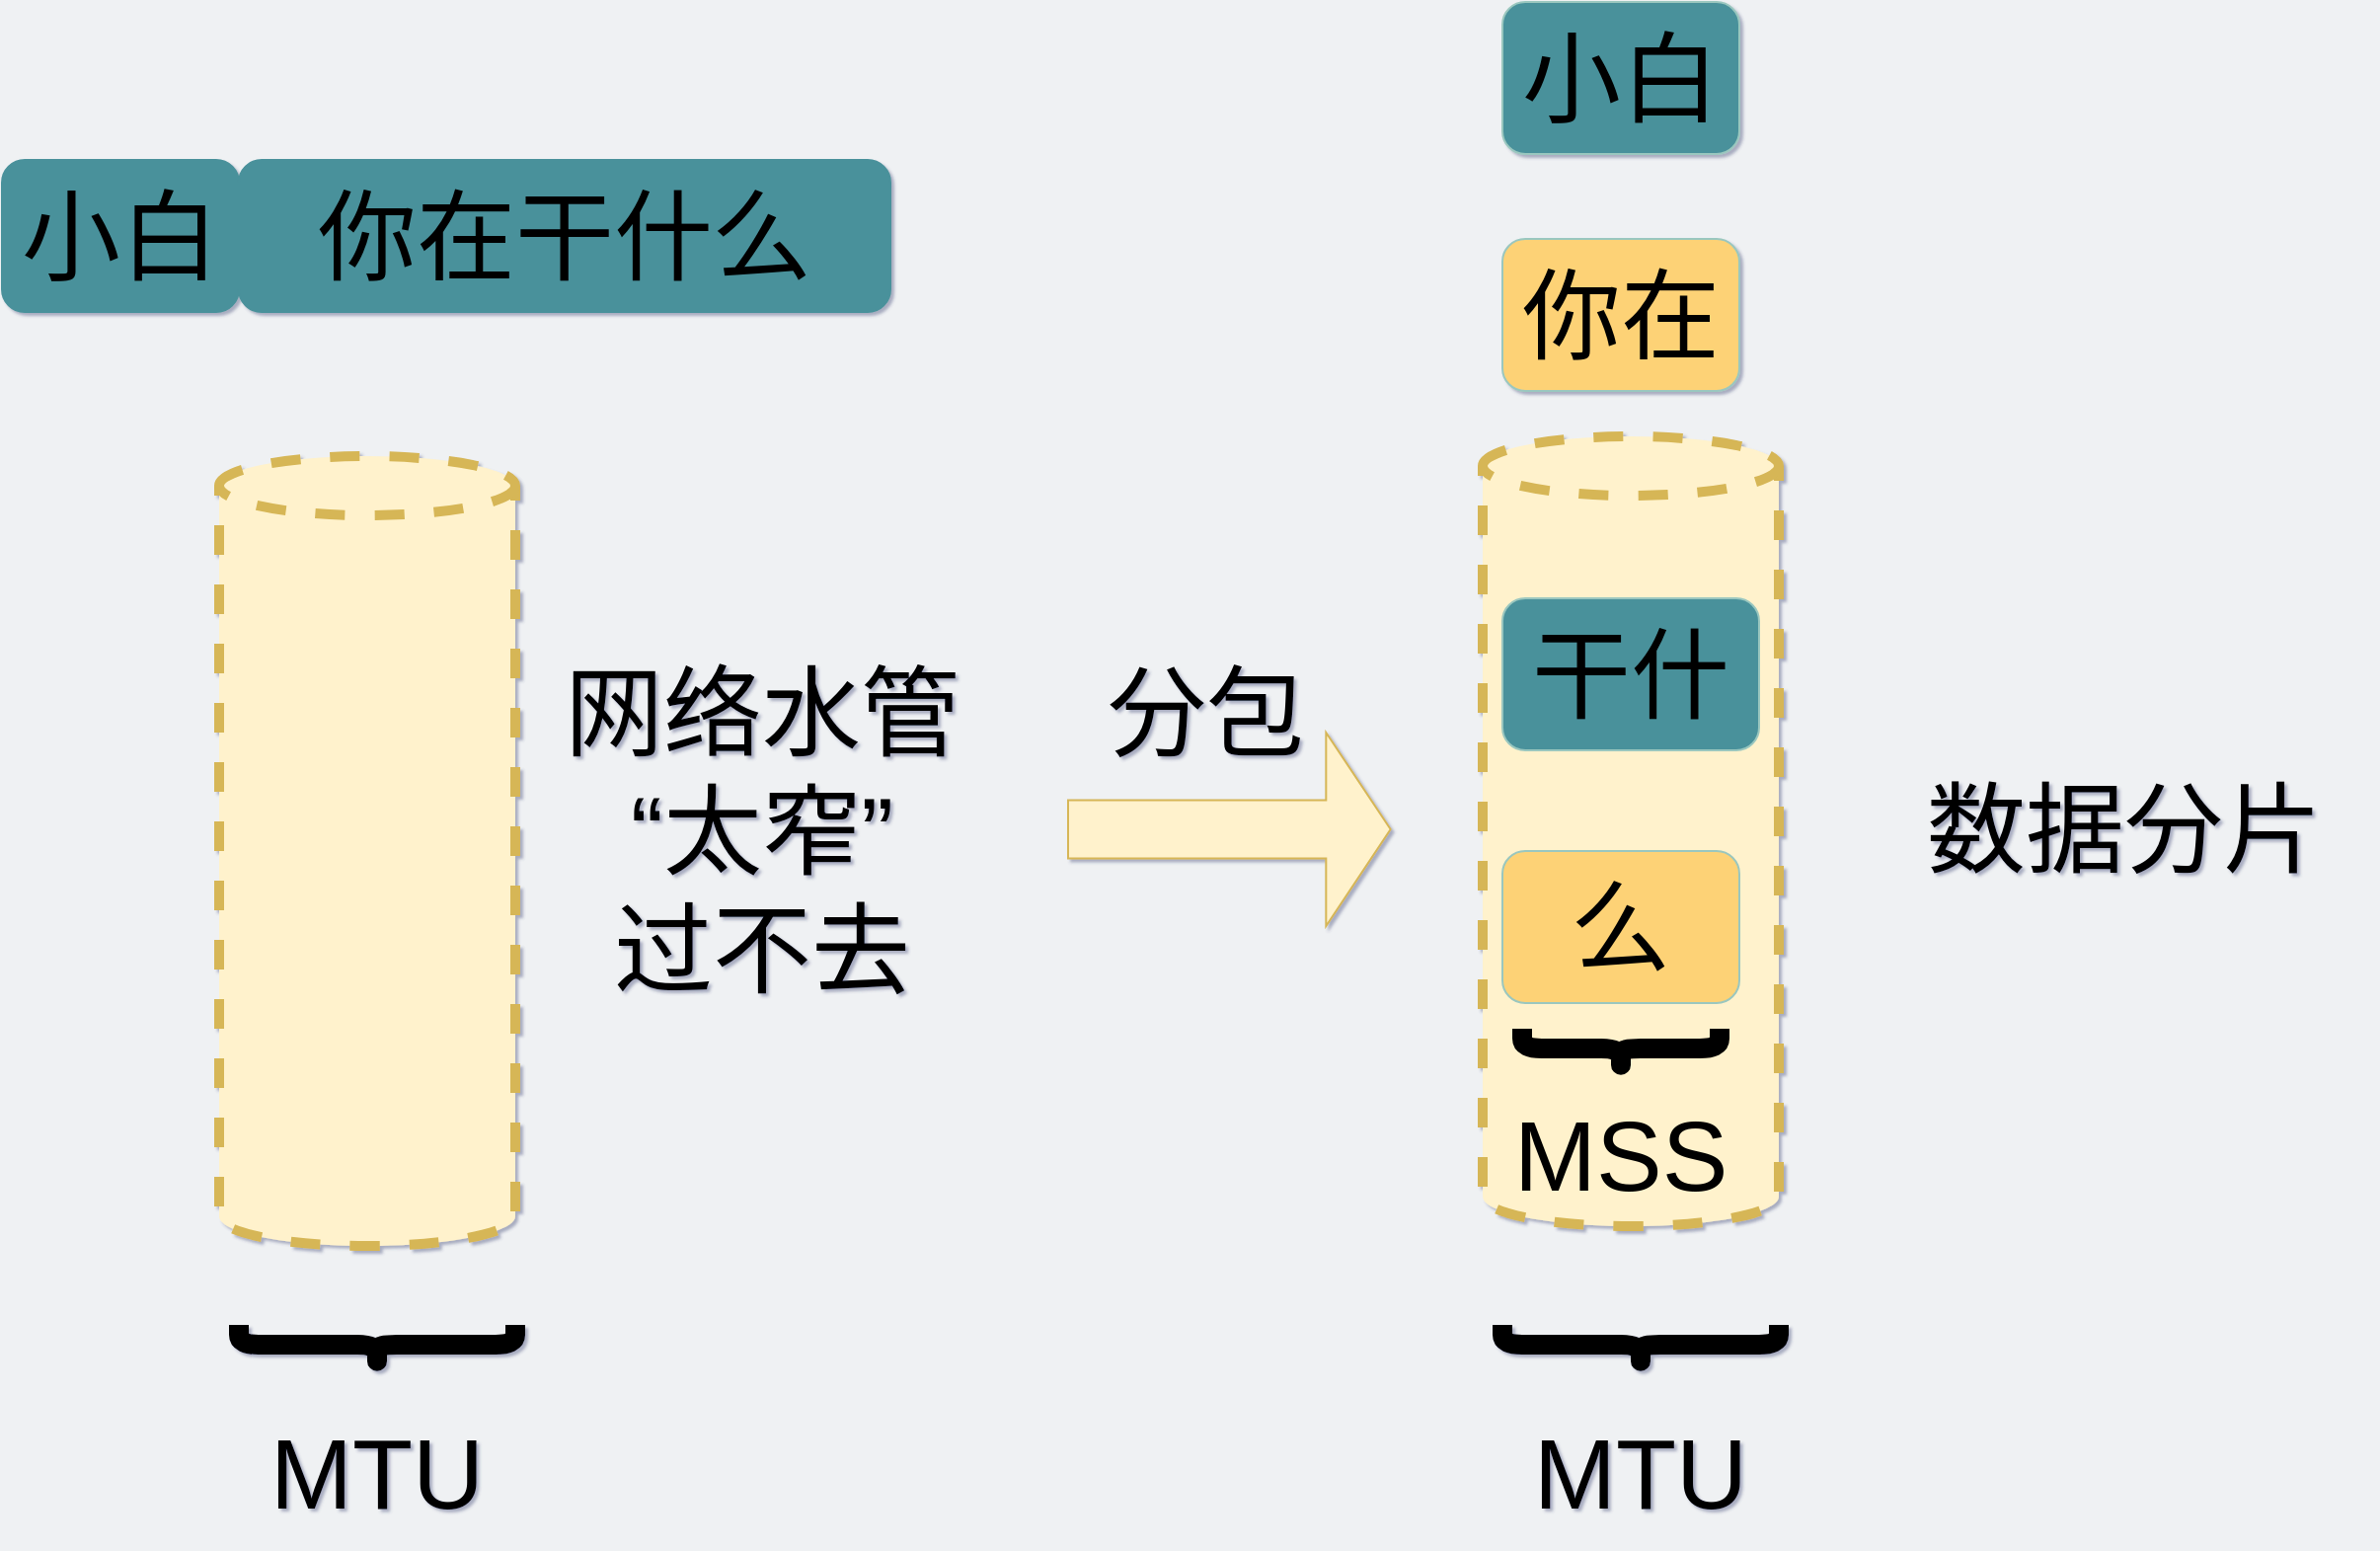 <mxfile version="14.6.6" type="github">
  <diagram id="3228e29e-7158-1315-38df-8450db1d8a1d" name="Page-1">
    <mxGraphModel dx="2365" dy="1218" grid="1" gridSize="10" guides="1" tooltips="1" connect="1" arrows="1" fold="1" page="1" pageScale="1" pageWidth="1500" pageHeight="830" background="#EFF1F3" math="0" shadow="1">
      <root>
        <mxCell id="0" />
        <mxCell id="1" parent="0" />
        <mxCell id="WN1ZN86WMK_yOfFNnLNr-8" value="" style="shape=cylinder3;whiteSpace=wrap;html=1;boundedLbl=1;backgroundOutline=1;size=15;dashed=1;strokeWidth=5;fillColor=#fff2cc;strokeColor=#d6b656;" parent="1" vertex="1">
          <mxGeometry x="940" y="270" width="150" height="400" as="geometry" />
        </mxCell>
        <mxCell id="TgtEdNx8PUhki9_reYf2-21545" value="小白" style="rounded=1;fontSize=50;fontFamily=Helvetica;labelBackgroundColor=none;labelBorderColor=none;whiteSpace=wrap;html=1;fillColor=#4A919B;strokeColor=#4A919B;" parent="1" vertex="1">
          <mxGeometry x="190" y="130" width="120" height="77" as="geometry" />
        </mxCell>
        <mxCell id="TgtEdNx8PUhki9_reYf2-21546" value="你在干什么" style="rounded=1;fontSize=50;fontFamily=Helvetica;labelBackgroundColor=none;labelBorderColor=none;whiteSpace=wrap;html=1;fillColor=#4A919B;strokeColor=#4A919B;" parent="1" vertex="1">
          <mxGeometry x="310" y="130" width="330" height="77" as="geometry" />
        </mxCell>
        <mxCell id="QOvhmwXTaC0TyrBMlb9O-1" value="么" style="rounded=1;fontSize=50;fontFamily=Helvetica;fillColor=#FDD276;labelBackgroundColor=none;labelBorderColor=none;whiteSpace=wrap;html=1;strokeColor=#9AC7BF;" parent="1" vertex="1">
          <mxGeometry x="950" y="480" width="120" height="77" as="geometry" />
        </mxCell>
        <mxCell id="QOvhmwXTaC0TyrBMlb9O-2" value="干什" style="rounded=1;fontSize=50;fontFamily=Helvetica;fillColor=#4A919B;labelBackgroundColor=none;labelBorderColor=none;whiteSpace=wrap;html=1;strokeColor=#9AC7BF;" parent="1" vertex="1">
          <mxGeometry x="950" y="352" width="130" height="77" as="geometry" />
        </mxCell>
        <mxCell id="QOvhmwXTaC0TyrBMlb9O-3" value="你在" style="rounded=1;fontSize=50;fontFamily=Helvetica;fillColor=#FDD276;labelBackgroundColor=none;labelBorderColor=none;whiteSpace=wrap;html=1;strokeColor=#9AC7BF;" parent="1" vertex="1">
          <mxGeometry x="950" y="170" width="120" height="77" as="geometry" />
        </mxCell>
        <mxCell id="QOvhmwXTaC0TyrBMlb9O-4" value="小白" style="rounded=1;fontSize=50;fontFamily=Helvetica;fillColor=#4A919B;labelBackgroundColor=none;labelBorderColor=none;whiteSpace=wrap;html=1;strokeColor=#9AC7BF;" parent="1" vertex="1">
          <mxGeometry x="950" y="50" width="120" height="77" as="geometry" />
        </mxCell>
        <mxCell id="WN1ZN86WMK_yOfFNnLNr-1" value="" style="shape=cylinder3;whiteSpace=wrap;html=1;boundedLbl=1;backgroundOutline=1;size=15;dashed=1;strokeWidth=5;fillColor=#fff2cc;strokeColor=#d6b656;" parent="1" vertex="1">
          <mxGeometry x="300" y="280" width="150" height="400" as="geometry" />
        </mxCell>
        <mxCell id="WN1ZN86WMK_yOfFNnLNr-2" value="" style="shape=curlyBracket;whiteSpace=wrap;html=1;rounded=1;strokeWidth=10;direction=north;" parent="1" vertex="1">
          <mxGeometry x="310" y="720" width="140" height="20" as="geometry" />
        </mxCell>
        <mxCell id="WN1ZN86WMK_yOfFNnLNr-4" value="&lt;font style=&quot;font-size: 50px&quot;&gt;网络水管&lt;br&gt;“太窄”&lt;br&gt;过不去&lt;/font&gt;" style="text;html=1;strokeColor=none;fillColor=none;align=center;verticalAlign=middle;whiteSpace=wrap;rounded=0;" parent="1" vertex="1">
          <mxGeometry x="430" y="340" width="290" height="260" as="geometry" />
        </mxCell>
        <mxCell id="WN1ZN86WMK_yOfFNnLNr-6" value="&lt;span style=&quot;font-size: 50px&quot;&gt;数据分片&lt;/span&gt;" style="text;html=1;strokeColor=none;fillColor=none;align=center;verticalAlign=middle;whiteSpace=wrap;rounded=0;" parent="1" vertex="1">
          <mxGeometry x="1140" y="339" width="250" height="260" as="geometry" />
        </mxCell>
        <mxCell id="WN1ZN86WMK_yOfFNnLNr-9" value="" style="shape=singleArrow;direction=east;whiteSpace=wrap;html=1;fillColor=#fff2cc;strokeColor=#d6b656;" parent="1" vertex="1">
          <mxGeometry x="730" y="420" width="163.33" height="98" as="geometry" />
        </mxCell>
        <mxCell id="WN1ZN86WMK_yOfFNnLNr-10" value="&lt;font style=&quot;font-size: 50px&quot;&gt;分包&lt;/font&gt;" style="text;html=1;strokeColor=none;fillColor=none;align=center;verticalAlign=middle;whiteSpace=wrap;rounded=0;" parent="1" vertex="1">
          <mxGeometry x="740" y="400" width="120" height="20" as="geometry" />
        </mxCell>
        <mxCell id="WN1ZN86WMK_yOfFNnLNr-11" value="&lt;font style=&quot;font-size: 50px&quot;&gt;MTU&lt;/font&gt;" style="text;html=1;strokeColor=none;fillColor=none;align=center;verticalAlign=middle;whiteSpace=wrap;rounded=0;" parent="1" vertex="1">
          <mxGeometry x="320" y="760" width="120" height="70" as="geometry" />
        </mxCell>
        <mxCell id="WN1ZN86WMK_yOfFNnLNr-13" value="" style="shape=curlyBracket;whiteSpace=wrap;html=1;rounded=1;strokeWidth=10;direction=north;" parent="1" vertex="1">
          <mxGeometry x="950" y="720" width="140" height="20" as="geometry" />
        </mxCell>
        <mxCell id="WN1ZN86WMK_yOfFNnLNr-14" value="&lt;font style=&quot;font-size: 50px&quot;&gt;MTU&lt;/font&gt;" style="text;html=1;strokeColor=none;fillColor=none;align=center;verticalAlign=middle;whiteSpace=wrap;rounded=0;" parent="1" vertex="1">
          <mxGeometry x="960" y="760" width="120" height="70" as="geometry" />
        </mxCell>
        <mxCell id="WN1ZN86WMK_yOfFNnLNr-15" value="" style="shape=curlyBracket;whiteSpace=wrap;html=1;rounded=1;strokeWidth=10;direction=north;" parent="1" vertex="1">
          <mxGeometry x="960" y="570" width="100" height="20" as="geometry" />
        </mxCell>
        <mxCell id="WN1ZN86WMK_yOfFNnLNr-16" value="&lt;font style=&quot;font-size: 50px&quot;&gt;MSS&lt;br&gt;&lt;/font&gt;" style="text;html=1;strokeColor=none;fillColor=none;align=center;verticalAlign=middle;whiteSpace=wrap;rounded=0;" parent="1" vertex="1">
          <mxGeometry x="950" y="599" width="120" height="70" as="geometry" />
        </mxCell>
      </root>
    </mxGraphModel>
  </diagram>
</mxfile>
